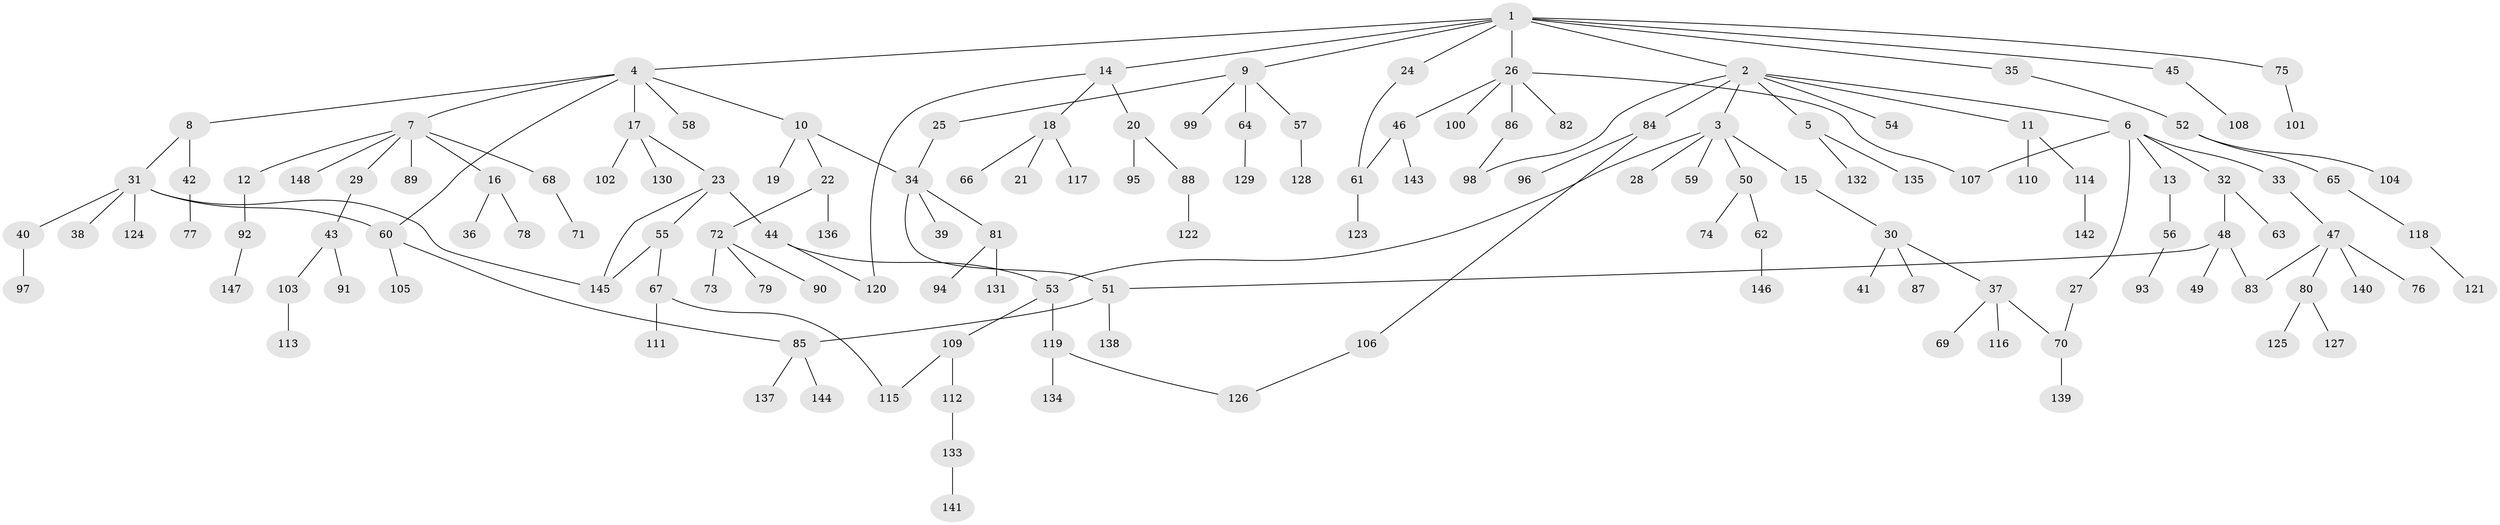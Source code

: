 // Generated by graph-tools (version 1.1) at 2025/34/03/09/25 02:34:08]
// undirected, 148 vertices, 162 edges
graph export_dot {
graph [start="1"]
  node [color=gray90,style=filled];
  1;
  2;
  3;
  4;
  5;
  6;
  7;
  8;
  9;
  10;
  11;
  12;
  13;
  14;
  15;
  16;
  17;
  18;
  19;
  20;
  21;
  22;
  23;
  24;
  25;
  26;
  27;
  28;
  29;
  30;
  31;
  32;
  33;
  34;
  35;
  36;
  37;
  38;
  39;
  40;
  41;
  42;
  43;
  44;
  45;
  46;
  47;
  48;
  49;
  50;
  51;
  52;
  53;
  54;
  55;
  56;
  57;
  58;
  59;
  60;
  61;
  62;
  63;
  64;
  65;
  66;
  67;
  68;
  69;
  70;
  71;
  72;
  73;
  74;
  75;
  76;
  77;
  78;
  79;
  80;
  81;
  82;
  83;
  84;
  85;
  86;
  87;
  88;
  89;
  90;
  91;
  92;
  93;
  94;
  95;
  96;
  97;
  98;
  99;
  100;
  101;
  102;
  103;
  104;
  105;
  106;
  107;
  108;
  109;
  110;
  111;
  112;
  113;
  114;
  115;
  116;
  117;
  118;
  119;
  120;
  121;
  122;
  123;
  124;
  125;
  126;
  127;
  128;
  129;
  130;
  131;
  132;
  133;
  134;
  135;
  136;
  137;
  138;
  139;
  140;
  141;
  142;
  143;
  144;
  145;
  146;
  147;
  148;
  1 -- 2;
  1 -- 4;
  1 -- 9;
  1 -- 14;
  1 -- 24;
  1 -- 26;
  1 -- 35;
  1 -- 45;
  1 -- 75;
  2 -- 3;
  2 -- 5;
  2 -- 6;
  2 -- 11;
  2 -- 54;
  2 -- 84;
  2 -- 98;
  3 -- 15;
  3 -- 28;
  3 -- 50;
  3 -- 53;
  3 -- 59;
  4 -- 7;
  4 -- 8;
  4 -- 10;
  4 -- 17;
  4 -- 58;
  4 -- 60;
  5 -- 132;
  5 -- 135;
  6 -- 13;
  6 -- 27;
  6 -- 32;
  6 -- 33;
  6 -- 107;
  7 -- 12;
  7 -- 16;
  7 -- 29;
  7 -- 68;
  7 -- 89;
  7 -- 148;
  8 -- 31;
  8 -- 42;
  9 -- 25;
  9 -- 57;
  9 -- 64;
  9 -- 99;
  10 -- 19;
  10 -- 22;
  10 -- 34;
  11 -- 110;
  11 -- 114;
  12 -- 92;
  13 -- 56;
  14 -- 18;
  14 -- 20;
  14 -- 120;
  15 -- 30;
  16 -- 36;
  16 -- 78;
  17 -- 23;
  17 -- 102;
  17 -- 130;
  18 -- 21;
  18 -- 66;
  18 -- 117;
  20 -- 88;
  20 -- 95;
  22 -- 72;
  22 -- 136;
  23 -- 44;
  23 -- 55;
  23 -- 145;
  24 -- 61;
  25 -- 34;
  26 -- 46;
  26 -- 82;
  26 -- 86;
  26 -- 100;
  26 -- 107;
  27 -- 70;
  29 -- 43;
  30 -- 37;
  30 -- 41;
  30 -- 87;
  31 -- 38;
  31 -- 40;
  31 -- 60;
  31 -- 124;
  31 -- 145;
  32 -- 48;
  32 -- 63;
  33 -- 47;
  34 -- 39;
  34 -- 81;
  34 -- 51;
  35 -- 52;
  37 -- 69;
  37 -- 70;
  37 -- 116;
  40 -- 97;
  42 -- 77;
  43 -- 91;
  43 -- 103;
  44 -- 53;
  44 -- 120;
  45 -- 108;
  46 -- 61;
  46 -- 143;
  47 -- 76;
  47 -- 80;
  47 -- 140;
  47 -- 83;
  48 -- 49;
  48 -- 51;
  48 -- 83;
  50 -- 62;
  50 -- 74;
  51 -- 138;
  51 -- 85;
  52 -- 65;
  52 -- 104;
  53 -- 109;
  53 -- 119;
  55 -- 67;
  55 -- 145;
  56 -- 93;
  57 -- 128;
  60 -- 85;
  60 -- 105;
  61 -- 123;
  62 -- 146;
  64 -- 129;
  65 -- 118;
  67 -- 111;
  67 -- 115;
  68 -- 71;
  70 -- 139;
  72 -- 73;
  72 -- 79;
  72 -- 90;
  75 -- 101;
  80 -- 125;
  80 -- 127;
  81 -- 94;
  81 -- 131;
  84 -- 96;
  84 -- 106;
  85 -- 137;
  85 -- 144;
  86 -- 98;
  88 -- 122;
  92 -- 147;
  103 -- 113;
  106 -- 126;
  109 -- 112;
  109 -- 115;
  112 -- 133;
  114 -- 142;
  118 -- 121;
  119 -- 126;
  119 -- 134;
  133 -- 141;
}
